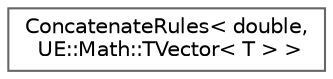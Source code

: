 digraph "Graphical Class Hierarchy"
{
 // INTERACTIVE_SVG=YES
 // LATEX_PDF_SIZE
  bgcolor="transparent";
  edge [fontname=Helvetica,fontsize=10,labelfontname=Helvetica,labelfontsize=10];
  node [fontname=Helvetica,fontsize=10,shape=box,height=0.2,width=0.4];
  rankdir="LR";
  Node0 [id="Node000000",label="ConcatenateRules\< double,\l UE::Math::TVector\< T \> \>",height=0.2,width=0.4,color="grey40", fillcolor="white", style="filled",URL="$dd/d3b/structConcatenateRules_3_01double_00_01UE_1_1Math_1_1TVector_3_01T_01_4_01_4.html",tooltip=" "];
}

